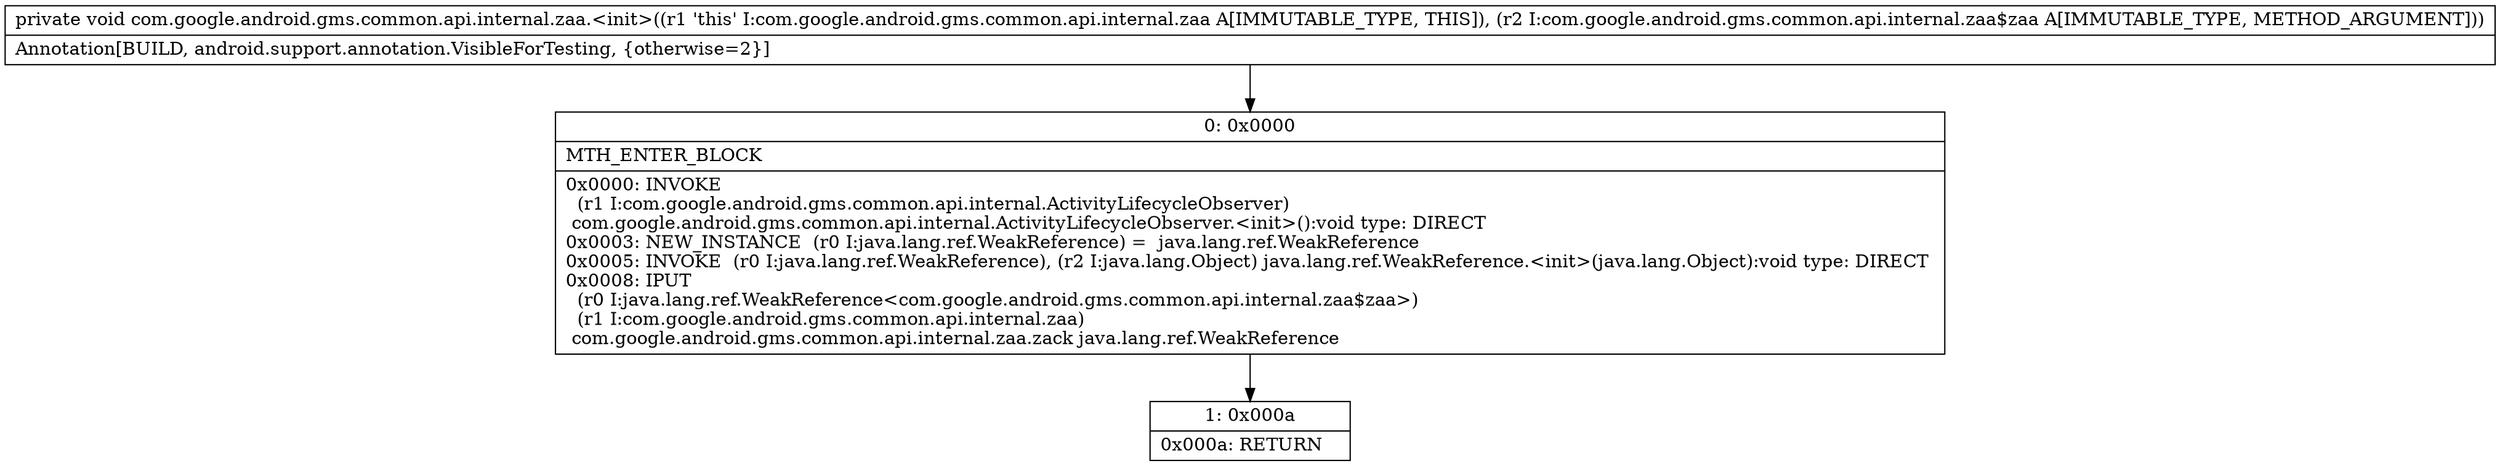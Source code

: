 digraph "CFG forcom.google.android.gms.common.api.internal.zaa.\<init\>(Lcom\/google\/android\/gms\/common\/api\/internal\/zaa$zaa;)V" {
Node_0 [shape=record,label="{0\:\ 0x0000|MTH_ENTER_BLOCK\l|0x0000: INVOKE  \l  (r1 I:com.google.android.gms.common.api.internal.ActivityLifecycleObserver)\l com.google.android.gms.common.api.internal.ActivityLifecycleObserver.\<init\>():void type: DIRECT \l0x0003: NEW_INSTANCE  (r0 I:java.lang.ref.WeakReference) =  java.lang.ref.WeakReference \l0x0005: INVOKE  (r0 I:java.lang.ref.WeakReference), (r2 I:java.lang.Object) java.lang.ref.WeakReference.\<init\>(java.lang.Object):void type: DIRECT \l0x0008: IPUT  \l  (r0 I:java.lang.ref.WeakReference\<com.google.android.gms.common.api.internal.zaa$zaa\>)\l  (r1 I:com.google.android.gms.common.api.internal.zaa)\l com.google.android.gms.common.api.internal.zaa.zack java.lang.ref.WeakReference \l}"];
Node_1 [shape=record,label="{1\:\ 0x000a|0x000a: RETURN   \l}"];
MethodNode[shape=record,label="{private void com.google.android.gms.common.api.internal.zaa.\<init\>((r1 'this' I:com.google.android.gms.common.api.internal.zaa A[IMMUTABLE_TYPE, THIS]), (r2 I:com.google.android.gms.common.api.internal.zaa$zaa A[IMMUTABLE_TYPE, METHOD_ARGUMENT]))  | Annotation[BUILD, android.support.annotation.VisibleForTesting, \{otherwise=2\}]\l}"];
MethodNode -> Node_0;
Node_0 -> Node_1;
}


